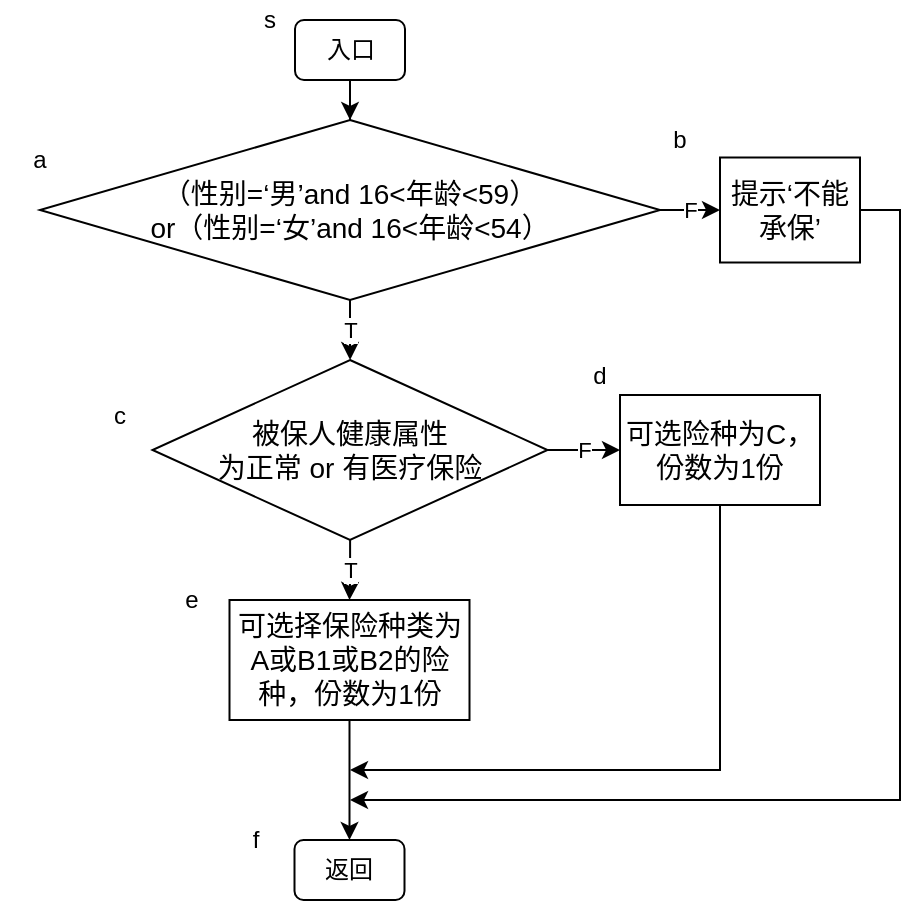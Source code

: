 <mxfile version="14.6.6" type="github"><diagram id="mUDQ7xhUKALJwSX421_Z" name="Page-1"><mxGraphModel dx="552" dy="490" grid="1" gridSize="10" guides="1" tooltips="1" connect="1" arrows="1" fold="1" page="1" pageScale="1" pageWidth="827" pageHeight="1169" math="0" shadow="0"><root><mxCell id="0"/><mxCell id="1" parent="0"/><mxCell id="2lM4F8tlDdMHJAYaxKbD-5" value="T" style="edgeStyle=orthogonalEdgeStyle;rounded=0;orthogonalLoop=1;jettySize=auto;html=1;" edge="1" parent="1" source="2lM4F8tlDdMHJAYaxKbD-4" target="2lM4F8tlDdMHJAYaxKbD-6"><mxGeometry relative="1" as="geometry"><mxPoint x="295" y="250" as="targetPoint"/></mxGeometry></mxCell><mxCell id="2lM4F8tlDdMHJAYaxKbD-13" value="F" style="edgeStyle=orthogonalEdgeStyle;rounded=0;orthogonalLoop=1;jettySize=auto;html=1;entryX=0;entryY=0.5;entryDx=0;entryDy=0;" edge="1" parent="1" source="2lM4F8tlDdMHJAYaxKbD-4" target="2lM4F8tlDdMHJAYaxKbD-16"><mxGeometry relative="1" as="geometry"><mxPoint x="510" y="105" as="targetPoint"/></mxGeometry></mxCell><mxCell id="2lM4F8tlDdMHJAYaxKbD-4" value="&lt;span style=&quot;font-size: 10.5pt&quot;&gt;（性别&lt;span lang=&quot;EN-US&quot;&gt;=&lt;/span&gt;‘男’&lt;span lang=&quot;EN-US&quot;&gt;and 16&amp;lt;&lt;/span&gt;年龄&lt;span lang=&quot;EN-US&quot;&gt;&amp;lt;59&lt;/span&gt;）&lt;span lang=&quot;EN-US&quot;&gt;&lt;br/&gt;or&lt;/span&gt;（性别&lt;span lang=&quot;EN-US&quot;&gt;=&lt;/span&gt;‘女’&lt;span lang=&quot;EN-US&quot;&gt;and 16&amp;lt;&lt;/span&gt;年龄&lt;span lang=&quot;EN-US&quot;&gt;&amp;lt;54&lt;/span&gt;）&lt;/span&gt;" style="rhombus;whiteSpace=wrap;html=1;" vertex="1" parent="1"><mxGeometry x="160" y="70" width="310" height="90" as="geometry"/></mxCell><mxCell id="2lM4F8tlDdMHJAYaxKbD-8" value="T" style="edgeStyle=orthogonalEdgeStyle;rounded=0;orthogonalLoop=1;jettySize=auto;html=1;entryX=0.5;entryY=0;entryDx=0;entryDy=0;" edge="1" parent="1" source="2lM4F8tlDdMHJAYaxKbD-6" target="2lM4F8tlDdMHJAYaxKbD-14"><mxGeometry relative="1" as="geometry"><mxPoint x="295" y="350.001" as="targetPoint"/></mxGeometry></mxCell><mxCell id="2lM4F8tlDdMHJAYaxKbD-10" value="F" style="edgeStyle=orthogonalEdgeStyle;rounded=0;orthogonalLoop=1;jettySize=auto;html=1;entryX=0;entryY=0.5;entryDx=0;entryDy=0;" edge="1" parent="1" source="2lM4F8tlDdMHJAYaxKbD-6" target="2lM4F8tlDdMHJAYaxKbD-15"><mxGeometry relative="1" as="geometry"><mxPoint x="470" y="255" as="targetPoint"/></mxGeometry></mxCell><mxCell id="2lM4F8tlDdMHJAYaxKbD-6" value="&lt;span style=&quot;font-size: 10.5pt&quot;&gt;被保人健康属性&lt;br&gt;为正常&lt;span lang=&quot;EN-US&quot;&gt; or &lt;/span&gt;有医疗保险&lt;/span&gt;" style="rhombus;whiteSpace=wrap;html=1;" vertex="1" parent="1"><mxGeometry x="216.25" y="190" width="197.5" height="90" as="geometry"/></mxCell><mxCell id="2lM4F8tlDdMHJAYaxKbD-22" style="edgeStyle=orthogonalEdgeStyle;rounded=0;orthogonalLoop=1;jettySize=auto;html=1;entryX=0.5;entryY=0;entryDx=0;entryDy=0;" edge="1" parent="1" source="2lM4F8tlDdMHJAYaxKbD-14" target="2lM4F8tlDdMHJAYaxKbD-21"><mxGeometry relative="1" as="geometry"/></mxCell><mxCell id="2lM4F8tlDdMHJAYaxKbD-14" value="&lt;span style=&quot;font-size: 14px&quot;&gt;可选择保险种类为&lt;/span&gt;&lt;br style=&quot;font-size: 14px&quot;&gt;&lt;span lang=&quot;EN-US&quot; style=&quot;font-size: 14px&quot;&gt;A&lt;/span&gt;&lt;span style=&quot;font-size: 14px&quot;&gt;或&lt;/span&gt;&lt;span lang=&quot;EN-US&quot; style=&quot;font-size: 14px&quot;&gt;B1&lt;/span&gt;&lt;span style=&quot;font-size: 14px&quot;&gt;或&lt;/span&gt;&lt;span lang=&quot;EN-US&quot; style=&quot;font-size: 14px&quot;&gt;B2&lt;/span&gt;&lt;span style=&quot;font-size: 14px&quot;&gt;的险种，份数为&lt;/span&gt;&lt;span lang=&quot;EN-US&quot; style=&quot;font-size: 14px&quot;&gt;1&lt;/span&gt;&lt;span style=&quot;font-size: 14px&quot;&gt;份&lt;/span&gt;" style="rounded=0;whiteSpace=wrap;html=1;" vertex="1" parent="1"><mxGeometry x="254.75" y="310" width="120" height="60" as="geometry"/></mxCell><mxCell id="2lM4F8tlDdMHJAYaxKbD-23" style="edgeStyle=orthogonalEdgeStyle;rounded=0;orthogonalLoop=1;jettySize=auto;html=1;" edge="1" parent="1"><mxGeometry relative="1" as="geometry"><mxPoint x="500" y="257.5" as="sourcePoint"/><mxPoint x="315" y="395" as="targetPoint"/><Array as="points"><mxPoint x="500" y="395"/></Array></mxGeometry></mxCell><mxCell id="2lM4F8tlDdMHJAYaxKbD-15" value="&lt;span style=&quot;font-size: 14px&quot;&gt;可选险种为&lt;/span&gt;&lt;span lang=&quot;EN-US&quot; style=&quot;font-size: 14px&quot;&gt;C&lt;/span&gt;&lt;span style=&quot;font-size: 14px&quot;&gt;，份数为&lt;/span&gt;&lt;span lang=&quot;EN-US&quot; style=&quot;font-size: 14px&quot;&gt;1&lt;/span&gt;&lt;span style=&quot;font-size: 14px&quot;&gt;份&lt;/span&gt;" style="rounded=0;whiteSpace=wrap;html=1;" vertex="1" parent="1"><mxGeometry x="450" y="207.5" width="100" height="55" as="geometry"/></mxCell><mxCell id="2lM4F8tlDdMHJAYaxKbD-24" style="edgeStyle=orthogonalEdgeStyle;rounded=0;orthogonalLoop=1;jettySize=auto;html=1;" edge="1" parent="1" source="2lM4F8tlDdMHJAYaxKbD-16"><mxGeometry relative="1" as="geometry"><mxPoint x="315" y="410" as="targetPoint"/><Array as="points"><mxPoint x="590" y="115"/><mxPoint x="590" y="410"/></Array></mxGeometry></mxCell><mxCell id="2lM4F8tlDdMHJAYaxKbD-16" value="&lt;span style=&quot;font-size: 10.5pt&quot;&gt;提示‘不能承保’&lt;/span&gt;" style="rounded=0;whiteSpace=wrap;html=1;" vertex="1" parent="1"><mxGeometry x="500" y="88.75" width="70" height="52.5" as="geometry"/></mxCell><mxCell id="2lM4F8tlDdMHJAYaxKbD-20" style="edgeStyle=orthogonalEdgeStyle;rounded=0;orthogonalLoop=1;jettySize=auto;html=1;entryX=0.5;entryY=0;entryDx=0;entryDy=0;" edge="1" parent="1" source="2lM4F8tlDdMHJAYaxKbD-19" target="2lM4F8tlDdMHJAYaxKbD-4"><mxGeometry relative="1" as="geometry"/></mxCell><mxCell id="2lM4F8tlDdMHJAYaxKbD-19" value="入口" style="rounded=1;whiteSpace=wrap;html=1;" vertex="1" parent="1"><mxGeometry x="287.5" y="20" width="55" height="30" as="geometry"/></mxCell><mxCell id="2lM4F8tlDdMHJAYaxKbD-21" value="返回" style="rounded=1;whiteSpace=wrap;html=1;" vertex="1" parent="1"><mxGeometry x="287.25" y="430" width="55" height="30" as="geometry"/></mxCell><mxCell id="2lM4F8tlDdMHJAYaxKbD-26" value="s" style="text;html=1;strokeColor=none;fillColor=none;align=center;verticalAlign=middle;whiteSpace=wrap;rounded=0;" vertex="1" parent="1"><mxGeometry x="254.75" y="10" width="40" height="20" as="geometry"/></mxCell><mxCell id="2lM4F8tlDdMHJAYaxKbD-27" value="a" style="text;html=1;strokeColor=none;fillColor=none;align=center;verticalAlign=middle;whiteSpace=wrap;rounded=0;" vertex="1" parent="1"><mxGeometry x="140" y="80" width="40" height="20" as="geometry"/></mxCell><mxCell id="2lM4F8tlDdMHJAYaxKbD-28" value="b" style="text;html=1;strokeColor=none;fillColor=none;align=center;verticalAlign=middle;whiteSpace=wrap;rounded=0;" vertex="1" parent="1"><mxGeometry x="460" y="70" width="40" height="20" as="geometry"/></mxCell><mxCell id="2lM4F8tlDdMHJAYaxKbD-29" value="c" style="text;html=1;strokeColor=none;fillColor=none;align=center;verticalAlign=middle;whiteSpace=wrap;rounded=0;" vertex="1" parent="1"><mxGeometry x="180" y="207.5" width="40" height="20" as="geometry"/></mxCell><mxCell id="2lM4F8tlDdMHJAYaxKbD-30" value="d" style="text;html=1;strokeColor=none;fillColor=none;align=center;verticalAlign=middle;whiteSpace=wrap;rounded=0;" vertex="1" parent="1"><mxGeometry x="420" y="187.5" width="40" height="20" as="geometry"/></mxCell><mxCell id="2lM4F8tlDdMHJAYaxKbD-31" value="e" style="text;html=1;strokeColor=none;fillColor=none;align=center;verticalAlign=middle;whiteSpace=wrap;rounded=0;" vertex="1" parent="1"><mxGeometry x="216.25" y="300" width="40" height="20" as="geometry"/></mxCell><mxCell id="2lM4F8tlDdMHJAYaxKbD-32" value="f" style="text;html=1;strokeColor=none;fillColor=none;align=center;verticalAlign=middle;whiteSpace=wrap;rounded=0;" vertex="1" parent="1"><mxGeometry x="247.5" y="420" width="40" height="20" as="geometry"/></mxCell></root></mxGraphModel></diagram></mxfile>